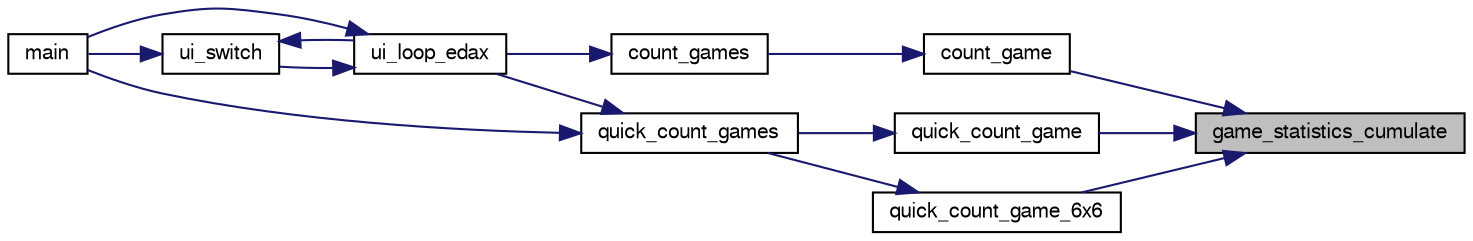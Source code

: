 digraph "game_statistics_cumulate"
{
 // LATEX_PDF_SIZE
  bgcolor="transparent";
  edge [fontname="FreeSans",fontsize="10",labelfontname="FreeSans",labelfontsize="10"];
  node [fontname="FreeSans",fontsize="10",shape=record];
  rankdir="RL";
  Node1 [label="game_statistics_cumulate",height=0.2,width=0.4,color="black", fillcolor="grey75", style="filled", fontcolor="black",tooltip="Accumulate statistics: add local data to global ones."];
  Node1 -> Node2 [dir="back",color="midnightblue",fontsize="10",style="solid",fontname="FreeSans"];
  Node2 [label="count_game",height=0.2,width=0.4,color="black",URL="$perft_8c.html#af5e8b9b385ea97f1c30654db2a347a30",tooltip="Move generator performance test function."];
  Node2 -> Node3 [dir="back",color="midnightblue",fontsize="10",style="solid",fontname="FreeSans"];
  Node3 [label="count_games",height=0.2,width=0.4,color="black",URL="$perft_8c.html#af3b82e904787bb6c730537567f2a2809",tooltip="Move generator performance test."];
  Node3 -> Node4 [dir="back",color="midnightblue",fontsize="10",style="solid",fontname="FreeSans"];
  Node4 [label="ui_loop_edax",height=0.2,width=0.4,color="black",URL="$edax_8c.html#a2354b96c7688bae32bedb6203d672f50",tooltip="Loop event."];
  Node4 -> Node5 [dir="back",color="midnightblue",fontsize="10",style="solid",fontname="FreeSans"];
  Node5 [label="main",height=0.2,width=0.4,color="black",URL="$main_8c.html#a3c04138a5bfe5d72780bb7e82a18e627",tooltip="edax main function."];
  Node4 -> Node6 [dir="back",color="midnightblue",fontsize="10",style="solid",fontname="FreeSans"];
  Node6 [label="ui_switch",height=0.2,width=0.4,color="black",URL="$ui_8c.html#a4234d6b0fd690186ef0ec2fc2eba2d4d",tooltip="Switch between different User Interface."];
  Node6 -> Node5 [dir="back",color="midnightblue",fontsize="10",style="solid",fontname="FreeSans"];
  Node6 -> Node4 [dir="back",color="midnightblue",fontsize="10",style="solid",fontname="FreeSans"];
  Node1 -> Node7 [dir="back",color="midnightblue",fontsize="10",style="solid",fontname="FreeSans"];
  Node7 [label="quick_count_game",height=0.2,width=0.4,color="black",URL="$perft_8c.html#a7def9bbbbbd65f8951726a9626e459b5",tooltip="Count games recursively."];
  Node7 -> Node8 [dir="back",color="midnightblue",fontsize="10",style="solid",fontname="FreeSans"];
  Node8 [label="quick_count_games",height=0.2,width=0.4,color="black",URL="$perft_8c.html#a2de31ec56cd869ac4082790288cfbf56",tooltip="Count games."];
  Node8 -> Node5 [dir="back",color="midnightblue",fontsize="10",style="solid",fontname="FreeSans"];
  Node8 -> Node4 [dir="back",color="midnightblue",fontsize="10",style="solid",fontname="FreeSans"];
  Node1 -> Node9 [dir="back",color="midnightblue",fontsize="10",style="solid",fontname="FreeSans"];
  Node9 [label="quick_count_game_6x6",height=0.2,width=0.4,color="black",URL="$perft_8c.html#a7a530c0959e88966291040639ba1e5ad",tooltip="Count games recursively."];
  Node9 -> Node8 [dir="back",color="midnightblue",fontsize="10",style="solid",fontname="FreeSans"];
}
